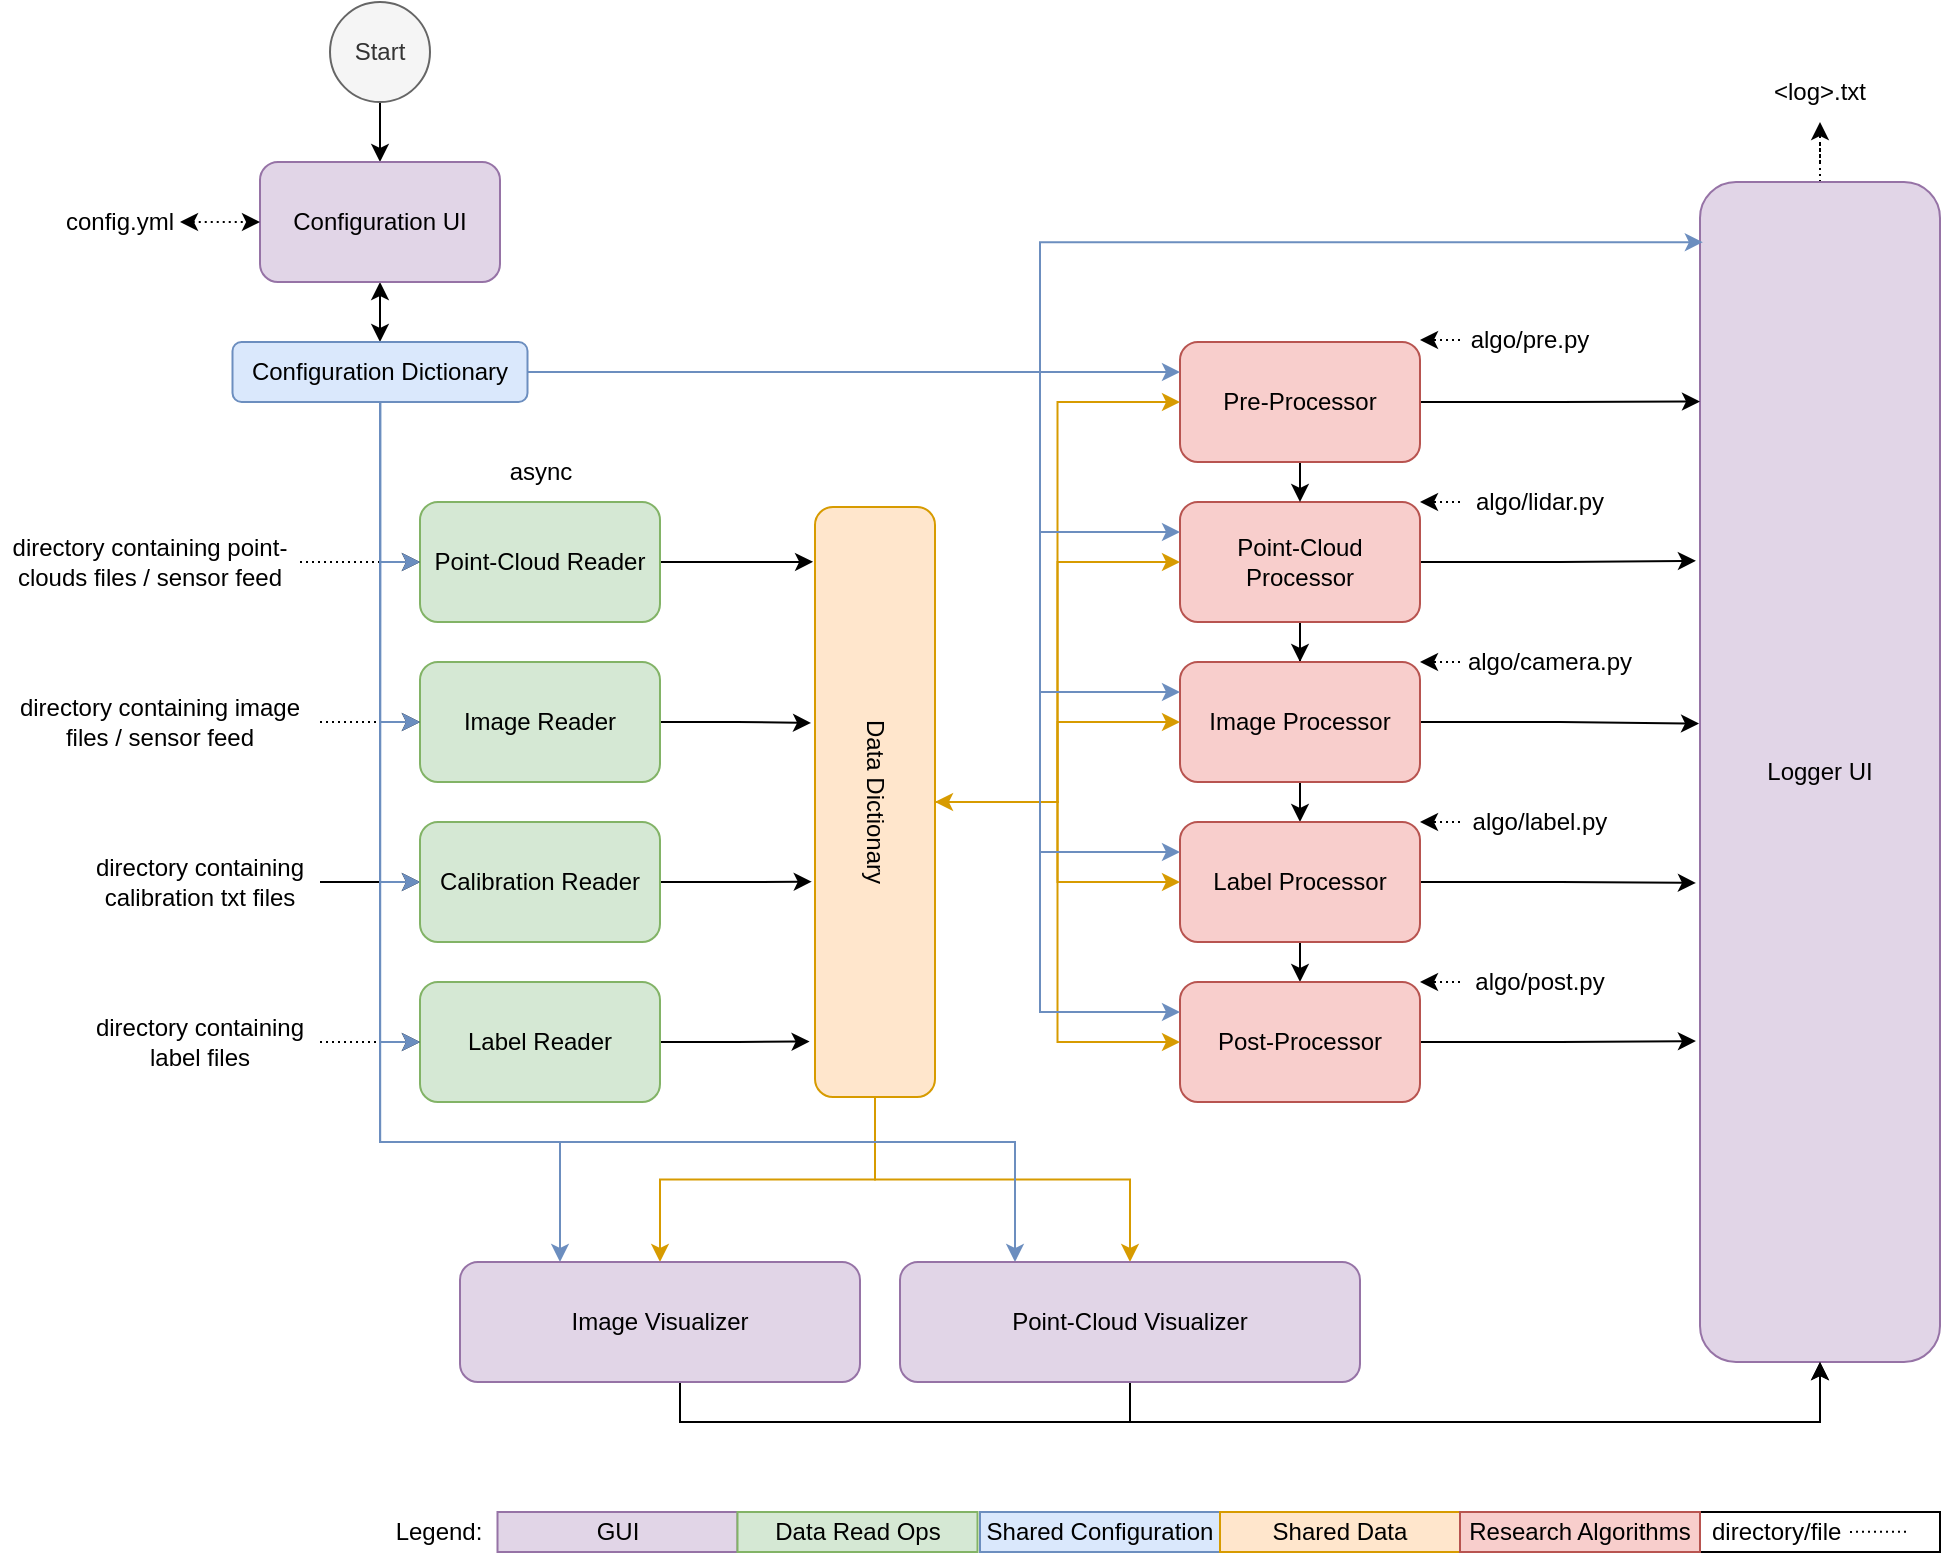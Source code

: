 <mxfile version="21.2.1" type="device">
  <diagram name="Page-1" id="Omv-Tu2xZPPuTJ6Xt_3R">
    <mxGraphModel dx="3028" dy="1258" grid="1" gridSize="10" guides="1" tooltips="1" connect="1" arrows="1" fold="1" page="1" pageScale="1" pageWidth="850" pageHeight="1100" math="0" shadow="0">
      <root>
        <mxCell id="0" />
        <mxCell id="1" parent="0" />
        <mxCell id="fe2A17owUirPmWQ9KxBR-4" style="edgeStyle=orthogonalEdgeStyle;rounded=0;orthogonalLoop=1;jettySize=auto;html=1;exitX=0.5;exitY=1;exitDx=0;exitDy=0;entryX=0.5;entryY=0;entryDx=0;entryDy=0;" edge="1" parent="1" source="fe2A17owUirPmWQ9KxBR-2" target="fe2A17owUirPmWQ9KxBR-3">
          <mxGeometry relative="1" as="geometry" />
        </mxCell>
        <mxCell id="fe2A17owUirPmWQ9KxBR-2" value="Start" style="ellipse;whiteSpace=wrap;html=1;aspect=fixed;fillColor=#f5f5f5;fontColor=#333333;strokeColor=#666666;" vertex="1" parent="1">
          <mxGeometry x="-405" y="210" width="50" height="50" as="geometry" />
        </mxCell>
        <mxCell id="fe2A17owUirPmWQ9KxBR-69" style="edgeStyle=orthogonalEdgeStyle;rounded=0;orthogonalLoop=1;jettySize=auto;html=1;entryX=0.5;entryY=0;entryDx=0;entryDy=0;startArrow=classic;startFill=1;" edge="1" parent="1" source="fe2A17owUirPmWQ9KxBR-3" target="fe2A17owUirPmWQ9KxBR-66">
          <mxGeometry relative="1" as="geometry" />
        </mxCell>
        <mxCell id="fe2A17owUirPmWQ9KxBR-3" value="Configuration UI" style="rounded=1;whiteSpace=wrap;html=1;fillColor=#e1d5e7;strokeColor=#9673a6;" vertex="1" parent="1">
          <mxGeometry x="-440" y="290" width="120" height="60" as="geometry" />
        </mxCell>
        <mxCell id="fe2A17owUirPmWQ9KxBR-5" value="config.yml" style="text;html=1;strokeColor=none;fillColor=none;align=center;verticalAlign=middle;whiteSpace=wrap;rounded=0;" vertex="1" parent="1">
          <mxGeometry x="-540" y="305" width="60" height="30" as="geometry" />
        </mxCell>
        <mxCell id="fe2A17owUirPmWQ9KxBR-10" style="edgeStyle=orthogonalEdgeStyle;rounded=0;orthogonalLoop=1;jettySize=auto;html=1;dashed=1;dashPattern=1 2;exitX=0.5;exitY=0;exitDx=0;exitDy=0;" edge="1" parent="1" source="fe2A17owUirPmWQ9KxBR-7" target="fe2A17owUirPmWQ9KxBR-9">
          <mxGeometry relative="1" as="geometry" />
        </mxCell>
        <mxCell id="fe2A17owUirPmWQ9KxBR-7" value="Logger UI" style="rounded=1;whiteSpace=wrap;html=1;fillColor=#e1d5e7;strokeColor=#9673a6;" vertex="1" parent="1">
          <mxGeometry x="280" y="300" width="120" height="590" as="geometry" />
        </mxCell>
        <mxCell id="fe2A17owUirPmWQ9KxBR-9" value="&amp;lt;log&amp;gt;.txt" style="text;html=1;strokeColor=none;fillColor=none;align=center;verticalAlign=middle;whiteSpace=wrap;rounded=0;" vertex="1" parent="1">
          <mxGeometry x="310" y="240" width="60" height="30" as="geometry" />
        </mxCell>
        <mxCell id="fe2A17owUirPmWQ9KxBR-46" style="edgeStyle=orthogonalEdgeStyle;rounded=0;orthogonalLoop=1;jettySize=auto;html=1;entryX=0.093;entryY=1.016;entryDx=0;entryDy=0;entryPerimeter=0;" edge="1" parent="1" source="fe2A17owUirPmWQ9KxBR-11" target="fe2A17owUirPmWQ9KxBR-45">
          <mxGeometry relative="1" as="geometry">
            <mxPoint x="-180" y="490" as="targetPoint" />
          </mxGeometry>
        </mxCell>
        <mxCell id="fe2A17owUirPmWQ9KxBR-11" value="Point-Cloud Reader" style="rounded=1;whiteSpace=wrap;html=1;fillColor=#d5e8d4;strokeColor=#82b366;" vertex="1" parent="1">
          <mxGeometry x="-360" y="460" width="120" height="60" as="geometry" />
        </mxCell>
        <mxCell id="fe2A17owUirPmWQ9KxBR-13" value="" style="endArrow=classic;startArrow=classic;html=1;rounded=0;exitX=1;exitY=0.5;exitDx=0;exitDy=0;entryX=0;entryY=0.5;entryDx=0;entryDy=0;dashed=1;dashPattern=1 2;" edge="1" parent="1" source="fe2A17owUirPmWQ9KxBR-5" target="fe2A17owUirPmWQ9KxBR-3">
          <mxGeometry width="50" height="50" relative="1" as="geometry">
            <mxPoint x="-350" y="260" as="sourcePoint" />
            <mxPoint x="-300" y="210" as="targetPoint" />
          </mxGeometry>
        </mxCell>
        <mxCell id="fe2A17owUirPmWQ9KxBR-49" style="edgeStyle=orthogonalEdgeStyle;rounded=0;orthogonalLoop=1;jettySize=auto;html=1;entryX=0.366;entryY=1.033;entryDx=0;entryDy=0;entryPerimeter=0;" edge="1" parent="1" source="fe2A17owUirPmWQ9KxBR-19" target="fe2A17owUirPmWQ9KxBR-45">
          <mxGeometry relative="1" as="geometry">
            <mxPoint x="-180" y="570" as="targetPoint" />
          </mxGeometry>
        </mxCell>
        <mxCell id="fe2A17owUirPmWQ9KxBR-19" value="Image Reader" style="rounded=1;whiteSpace=wrap;html=1;fillColor=#d5e8d4;strokeColor=#82b366;" vertex="1" parent="1">
          <mxGeometry x="-360" y="540" width="120" height="60" as="geometry" />
        </mxCell>
        <mxCell id="fe2A17owUirPmWQ9KxBR-51" style="edgeStyle=orthogonalEdgeStyle;rounded=0;orthogonalLoop=1;jettySize=auto;html=1;entryX=0.906;entryY=1.045;entryDx=0;entryDy=0;entryPerimeter=0;" edge="1" parent="1" source="fe2A17owUirPmWQ9KxBR-20" target="fe2A17owUirPmWQ9KxBR-45">
          <mxGeometry relative="1" as="geometry">
            <mxPoint x="-180" y="730" as="targetPoint" />
          </mxGeometry>
        </mxCell>
        <mxCell id="fe2A17owUirPmWQ9KxBR-20" value="Label Reader" style="rounded=1;whiteSpace=wrap;html=1;fillColor=#d5e8d4;strokeColor=#82b366;" vertex="1" parent="1">
          <mxGeometry x="-360" y="700" width="120" height="60" as="geometry" />
        </mxCell>
        <mxCell id="fe2A17owUirPmWQ9KxBR-23" style="edgeStyle=orthogonalEdgeStyle;rounded=0;orthogonalLoop=1;jettySize=auto;html=1;entryX=0;entryY=0.5;entryDx=0;entryDy=0;dashed=1;dashPattern=1 2;" edge="1" parent="1" source="fe2A17owUirPmWQ9KxBR-22" target="fe2A17owUirPmWQ9KxBR-11">
          <mxGeometry relative="1" as="geometry" />
        </mxCell>
        <mxCell id="fe2A17owUirPmWQ9KxBR-22" value="directory containing point-clouds files / sensor feed" style="text;html=1;strokeColor=none;fillColor=none;align=center;verticalAlign=middle;whiteSpace=wrap;rounded=0;" vertex="1" parent="1">
          <mxGeometry x="-570" y="475" width="150" height="30" as="geometry" />
        </mxCell>
        <mxCell id="fe2A17owUirPmWQ9KxBR-25" style="edgeStyle=orthogonalEdgeStyle;rounded=0;orthogonalLoop=1;jettySize=auto;html=1;entryX=0;entryY=0.5;entryDx=0;entryDy=0;dashed=1;dashPattern=1 2;" edge="1" parent="1" source="fe2A17owUirPmWQ9KxBR-24" target="fe2A17owUirPmWQ9KxBR-19">
          <mxGeometry relative="1" as="geometry" />
        </mxCell>
        <mxCell id="fe2A17owUirPmWQ9KxBR-24" value="directory containing image files / sensor feed" style="text;html=1;strokeColor=none;fillColor=none;align=center;verticalAlign=middle;whiteSpace=wrap;rounded=0;" vertex="1" parent="1">
          <mxGeometry x="-570" y="555" width="160" height="30" as="geometry" />
        </mxCell>
        <mxCell id="fe2A17owUirPmWQ9KxBR-27" style="edgeStyle=orthogonalEdgeStyle;rounded=0;orthogonalLoop=1;jettySize=auto;html=1;dashed=1;dashPattern=1 2;" edge="1" parent="1" source="fe2A17owUirPmWQ9KxBR-26" target="fe2A17owUirPmWQ9KxBR-20">
          <mxGeometry relative="1" as="geometry" />
        </mxCell>
        <mxCell id="fe2A17owUirPmWQ9KxBR-26" value="directory containing label files" style="text;html=1;strokeColor=none;fillColor=none;align=center;verticalAlign=middle;whiteSpace=wrap;rounded=0;" vertex="1" parent="1">
          <mxGeometry x="-530" y="715" width="120" height="30" as="geometry" />
        </mxCell>
        <mxCell id="fe2A17owUirPmWQ9KxBR-34" style="edgeStyle=orthogonalEdgeStyle;rounded=0;orthogonalLoop=1;jettySize=auto;html=1;exitX=0.5;exitY=1;exitDx=0;exitDy=0;" edge="1" parent="1" source="fe2A17owUirPmWQ9KxBR-28" target="fe2A17owUirPmWQ9KxBR-29">
          <mxGeometry relative="1" as="geometry" />
        </mxCell>
        <mxCell id="fe2A17owUirPmWQ9KxBR-110" style="edgeStyle=orthogonalEdgeStyle;rounded=0;orthogonalLoop=1;jettySize=auto;html=1;entryX=-0.017;entryY=0.321;entryDx=0;entryDy=0;entryPerimeter=0;" edge="1" parent="1" source="fe2A17owUirPmWQ9KxBR-28" target="fe2A17owUirPmWQ9KxBR-7">
          <mxGeometry relative="1" as="geometry" />
        </mxCell>
        <mxCell id="fe2A17owUirPmWQ9KxBR-28" value="Point-Cloud Processor" style="rounded=1;whiteSpace=wrap;html=1;fillColor=#f8cecc;strokeColor=#b85450;" vertex="1" parent="1">
          <mxGeometry x="20" y="460" width="120" height="60" as="geometry" />
        </mxCell>
        <mxCell id="fe2A17owUirPmWQ9KxBR-35" style="edgeStyle=orthogonalEdgeStyle;rounded=0;orthogonalLoop=1;jettySize=auto;html=1;exitX=0.5;exitY=1;exitDx=0;exitDy=0;entryX=0.5;entryY=0;entryDx=0;entryDy=0;" edge="1" parent="1" source="fe2A17owUirPmWQ9KxBR-29" target="fe2A17owUirPmWQ9KxBR-30">
          <mxGeometry relative="1" as="geometry" />
        </mxCell>
        <mxCell id="fe2A17owUirPmWQ9KxBR-111" style="edgeStyle=orthogonalEdgeStyle;rounded=0;orthogonalLoop=1;jettySize=auto;html=1;entryX=-0.004;entryY=0.459;entryDx=0;entryDy=0;entryPerimeter=0;" edge="1" parent="1" source="fe2A17owUirPmWQ9KxBR-29" target="fe2A17owUirPmWQ9KxBR-7">
          <mxGeometry relative="1" as="geometry" />
        </mxCell>
        <mxCell id="fe2A17owUirPmWQ9KxBR-29" value="Image Processor" style="rounded=1;whiteSpace=wrap;html=1;fillColor=#f8cecc;strokeColor=#b85450;" vertex="1" parent="1">
          <mxGeometry x="20" y="540" width="120" height="60" as="geometry" />
        </mxCell>
        <mxCell id="fe2A17owUirPmWQ9KxBR-41" style="edgeStyle=orthogonalEdgeStyle;rounded=0;orthogonalLoop=1;jettySize=auto;html=1;exitX=0.5;exitY=1;exitDx=0;exitDy=0;entryX=0.5;entryY=0;entryDx=0;entryDy=0;" edge="1" parent="1" source="fe2A17owUirPmWQ9KxBR-30" target="fe2A17owUirPmWQ9KxBR-32">
          <mxGeometry relative="1" as="geometry" />
        </mxCell>
        <mxCell id="fe2A17owUirPmWQ9KxBR-112" style="edgeStyle=orthogonalEdgeStyle;rounded=0;orthogonalLoop=1;jettySize=auto;html=1;entryX=-0.017;entryY=0.594;entryDx=0;entryDy=0;entryPerimeter=0;" edge="1" parent="1" source="fe2A17owUirPmWQ9KxBR-30" target="fe2A17owUirPmWQ9KxBR-7">
          <mxGeometry relative="1" as="geometry" />
        </mxCell>
        <mxCell id="fe2A17owUirPmWQ9KxBR-30" value="Label Processor" style="rounded=1;whiteSpace=wrap;html=1;fillColor=#f8cecc;strokeColor=#b85450;" vertex="1" parent="1">
          <mxGeometry x="20" y="620" width="120" height="60" as="geometry" />
        </mxCell>
        <mxCell id="fe2A17owUirPmWQ9KxBR-33" style="edgeStyle=orthogonalEdgeStyle;rounded=0;orthogonalLoop=1;jettySize=auto;html=1;exitX=0.5;exitY=1;exitDx=0;exitDy=0;entryX=0.5;entryY=0;entryDx=0;entryDy=0;" edge="1" parent="1" source="fe2A17owUirPmWQ9KxBR-31" target="fe2A17owUirPmWQ9KxBR-28">
          <mxGeometry relative="1" as="geometry" />
        </mxCell>
        <mxCell id="fe2A17owUirPmWQ9KxBR-109" style="edgeStyle=orthogonalEdgeStyle;rounded=0;orthogonalLoop=1;jettySize=auto;html=1;entryX=0;entryY=0.186;entryDx=0;entryDy=0;entryPerimeter=0;" edge="1" parent="1" source="fe2A17owUirPmWQ9KxBR-31" target="fe2A17owUirPmWQ9KxBR-7">
          <mxGeometry relative="1" as="geometry" />
        </mxCell>
        <mxCell id="fe2A17owUirPmWQ9KxBR-31" value="Pre-Processor" style="rounded=1;whiteSpace=wrap;html=1;fillColor=#f8cecc;strokeColor=#b85450;" vertex="1" parent="1">
          <mxGeometry x="20" y="380" width="120" height="60" as="geometry" />
        </mxCell>
        <mxCell id="fe2A17owUirPmWQ9KxBR-113" style="edgeStyle=orthogonalEdgeStyle;rounded=0;orthogonalLoop=1;jettySize=auto;html=1;entryX=-0.017;entryY=0.728;entryDx=0;entryDy=0;entryPerimeter=0;" edge="1" parent="1" source="fe2A17owUirPmWQ9KxBR-32" target="fe2A17owUirPmWQ9KxBR-7">
          <mxGeometry relative="1" as="geometry" />
        </mxCell>
        <mxCell id="fe2A17owUirPmWQ9KxBR-32" value="Post-Processor" style="rounded=1;whiteSpace=wrap;html=1;fillColor=#f8cecc;strokeColor=#b85450;" vertex="1" parent="1">
          <mxGeometry x="20" y="700" width="120" height="60" as="geometry" />
        </mxCell>
        <mxCell id="fe2A17owUirPmWQ9KxBR-39" style="edgeStyle=orthogonalEdgeStyle;rounded=0;orthogonalLoop=1;jettySize=auto;html=1;entryX=0;entryY=0.5;entryDx=0;entryDy=0;" edge="1" parent="1" source="fe2A17owUirPmWQ9KxBR-37" target="fe2A17owUirPmWQ9KxBR-38">
          <mxGeometry relative="1" as="geometry" />
        </mxCell>
        <mxCell id="fe2A17owUirPmWQ9KxBR-37" value="directory containing calibration txt files" style="text;html=1;strokeColor=none;fillColor=none;align=center;verticalAlign=middle;whiteSpace=wrap;rounded=0;" vertex="1" parent="1">
          <mxGeometry x="-530" y="635" width="120" height="30" as="geometry" />
        </mxCell>
        <mxCell id="fe2A17owUirPmWQ9KxBR-50" style="edgeStyle=orthogonalEdgeStyle;rounded=0;orthogonalLoop=1;jettySize=auto;html=1;entryX=0.635;entryY=1.027;entryDx=0;entryDy=0;entryPerimeter=0;" edge="1" parent="1" source="fe2A17owUirPmWQ9KxBR-38" target="fe2A17owUirPmWQ9KxBR-45">
          <mxGeometry relative="1" as="geometry">
            <mxPoint x="-180" y="650" as="targetPoint" />
          </mxGeometry>
        </mxCell>
        <mxCell id="fe2A17owUirPmWQ9KxBR-38" value="Calibration Reader" style="rounded=1;whiteSpace=wrap;html=1;fillColor=#d5e8d4;strokeColor=#82b366;" vertex="1" parent="1">
          <mxGeometry x="-360" y="620" width="120" height="60" as="geometry" />
        </mxCell>
        <mxCell id="fe2A17owUirPmWQ9KxBR-60" style="edgeStyle=orthogonalEdgeStyle;rounded=0;orthogonalLoop=1;jettySize=auto;html=1;entryX=0;entryY=0.5;entryDx=0;entryDy=0;startArrow=classic;startFill=1;fillColor=#ffe6cc;strokeColor=#d79b00;" edge="1" parent="1" source="fe2A17owUirPmWQ9KxBR-45" target="fe2A17owUirPmWQ9KxBR-31">
          <mxGeometry relative="1" as="geometry" />
        </mxCell>
        <mxCell id="fe2A17owUirPmWQ9KxBR-61" style="edgeStyle=orthogonalEdgeStyle;rounded=0;orthogonalLoop=1;jettySize=auto;html=1;entryX=0;entryY=0.5;entryDx=0;entryDy=0;fillColor=#ffe6cc;strokeColor=#d79b00;" edge="1" parent="1" source="fe2A17owUirPmWQ9KxBR-45" target="fe2A17owUirPmWQ9KxBR-28">
          <mxGeometry relative="1" as="geometry" />
        </mxCell>
        <mxCell id="fe2A17owUirPmWQ9KxBR-62" style="edgeStyle=orthogonalEdgeStyle;rounded=0;orthogonalLoop=1;jettySize=auto;html=1;fillColor=#ffe6cc;strokeColor=#d79b00;" edge="1" parent="1" source="fe2A17owUirPmWQ9KxBR-45" target="fe2A17owUirPmWQ9KxBR-29">
          <mxGeometry relative="1" as="geometry" />
        </mxCell>
        <mxCell id="fe2A17owUirPmWQ9KxBR-63" style="edgeStyle=orthogonalEdgeStyle;rounded=0;orthogonalLoop=1;jettySize=auto;html=1;entryX=0;entryY=0.5;entryDx=0;entryDy=0;fillColor=#ffe6cc;strokeColor=#d79b00;" edge="1" parent="1" source="fe2A17owUirPmWQ9KxBR-45" target="fe2A17owUirPmWQ9KxBR-30">
          <mxGeometry relative="1" as="geometry" />
        </mxCell>
        <mxCell id="fe2A17owUirPmWQ9KxBR-64" style="edgeStyle=orthogonalEdgeStyle;rounded=0;orthogonalLoop=1;jettySize=auto;html=1;entryX=0;entryY=0.5;entryDx=0;entryDy=0;fillColor=#ffe6cc;strokeColor=#d79b00;" edge="1" parent="1" source="fe2A17owUirPmWQ9KxBR-45" target="fe2A17owUirPmWQ9KxBR-32">
          <mxGeometry relative="1" as="geometry" />
        </mxCell>
        <mxCell id="fe2A17owUirPmWQ9KxBR-78" style="edgeStyle=orthogonalEdgeStyle;rounded=0;orthogonalLoop=1;jettySize=auto;html=1;fillColor=#ffe6cc;strokeColor=#d79b00;" edge="1" parent="1" source="fe2A17owUirPmWQ9KxBR-45" target="fe2A17owUirPmWQ9KxBR-76">
          <mxGeometry relative="1" as="geometry" />
        </mxCell>
        <mxCell id="fe2A17owUirPmWQ9KxBR-79" style="edgeStyle=orthogonalEdgeStyle;rounded=0;orthogonalLoop=1;jettySize=auto;html=1;fillColor=#ffe6cc;strokeColor=#d79b00;" edge="1" parent="1" source="fe2A17owUirPmWQ9KxBR-45" target="fe2A17owUirPmWQ9KxBR-75">
          <mxGeometry relative="1" as="geometry" />
        </mxCell>
        <mxCell id="fe2A17owUirPmWQ9KxBR-45" value="Data Dictionary" style="rounded=1;whiteSpace=wrap;html=1;rotation=90;fillColor=#ffe6cc;strokeColor=#d79b00;" vertex="1" parent="1">
          <mxGeometry x="-280" y="580" width="295" height="60" as="geometry" />
        </mxCell>
        <mxCell id="fe2A17owUirPmWQ9KxBR-65" value="async" style="text;html=1;align=center;verticalAlign=middle;resizable=0;points=[];autosize=1;strokeColor=none;fillColor=none;" vertex="1" parent="1">
          <mxGeometry x="-325" y="430" width="50" height="30" as="geometry" />
        </mxCell>
        <mxCell id="fe2A17owUirPmWQ9KxBR-70" style="edgeStyle=orthogonalEdgeStyle;rounded=0;orthogonalLoop=1;jettySize=auto;html=1;exitX=0.5;exitY=1;exitDx=0;exitDy=0;entryX=0;entryY=0.5;entryDx=0;entryDy=0;fillColor=#dae8fc;strokeColor=#6c8ebf;" edge="1" parent="1" source="fe2A17owUirPmWQ9KxBR-66" target="fe2A17owUirPmWQ9KxBR-11">
          <mxGeometry relative="1" as="geometry" />
        </mxCell>
        <mxCell id="fe2A17owUirPmWQ9KxBR-71" style="edgeStyle=orthogonalEdgeStyle;rounded=0;orthogonalLoop=1;jettySize=auto;html=1;entryX=0;entryY=0.5;entryDx=0;entryDy=0;fillColor=#dae8fc;strokeColor=#6c8ebf;" edge="1" parent="1" source="fe2A17owUirPmWQ9KxBR-66" target="fe2A17owUirPmWQ9KxBR-19">
          <mxGeometry relative="1" as="geometry" />
        </mxCell>
        <mxCell id="fe2A17owUirPmWQ9KxBR-72" style="edgeStyle=orthogonalEdgeStyle;rounded=0;orthogonalLoop=1;jettySize=auto;html=1;entryX=0;entryY=0.5;entryDx=0;entryDy=0;fillColor=#dae8fc;strokeColor=#6c8ebf;" edge="1" parent="1" source="fe2A17owUirPmWQ9KxBR-66" target="fe2A17owUirPmWQ9KxBR-38">
          <mxGeometry relative="1" as="geometry" />
        </mxCell>
        <mxCell id="fe2A17owUirPmWQ9KxBR-73" style="edgeStyle=orthogonalEdgeStyle;rounded=0;orthogonalLoop=1;jettySize=auto;html=1;entryX=0;entryY=0.5;entryDx=0;entryDy=0;fillColor=#dae8fc;strokeColor=#6c8ebf;" edge="1" parent="1" source="fe2A17owUirPmWQ9KxBR-66" target="fe2A17owUirPmWQ9KxBR-20">
          <mxGeometry relative="1" as="geometry" />
        </mxCell>
        <mxCell id="fe2A17owUirPmWQ9KxBR-74" style="edgeStyle=orthogonalEdgeStyle;rounded=0;orthogonalLoop=1;jettySize=auto;html=1;entryX=0;entryY=0.25;entryDx=0;entryDy=0;fillColor=#dae8fc;strokeColor=#6c8ebf;" edge="1" parent="1" source="fe2A17owUirPmWQ9KxBR-66" target="fe2A17owUirPmWQ9KxBR-31">
          <mxGeometry relative="1" as="geometry" />
        </mxCell>
        <mxCell id="fe2A17owUirPmWQ9KxBR-118" style="edgeStyle=orthogonalEdgeStyle;rounded=0;orthogonalLoop=1;jettySize=auto;html=1;entryX=0;entryY=0.25;entryDx=0;entryDy=0;fillColor=#dae8fc;strokeColor=#6c8ebf;" edge="1" parent="1" source="fe2A17owUirPmWQ9KxBR-66" target="fe2A17owUirPmWQ9KxBR-28">
          <mxGeometry relative="1" as="geometry">
            <Array as="points">
              <mxPoint x="-50" y="395" />
              <mxPoint x="-50" y="475" />
            </Array>
          </mxGeometry>
        </mxCell>
        <mxCell id="fe2A17owUirPmWQ9KxBR-119" style="edgeStyle=orthogonalEdgeStyle;rounded=0;orthogonalLoop=1;jettySize=auto;html=1;entryX=0;entryY=0.25;entryDx=0;entryDy=0;fillColor=#dae8fc;strokeColor=#6c8ebf;" edge="1" parent="1" source="fe2A17owUirPmWQ9KxBR-66" target="fe2A17owUirPmWQ9KxBR-29">
          <mxGeometry relative="1" as="geometry">
            <Array as="points">
              <mxPoint x="-50" y="395" />
              <mxPoint x="-50" y="555" />
            </Array>
          </mxGeometry>
        </mxCell>
        <mxCell id="fe2A17owUirPmWQ9KxBR-120" style="edgeStyle=orthogonalEdgeStyle;rounded=0;orthogonalLoop=1;jettySize=auto;html=1;entryX=0;entryY=0.25;entryDx=0;entryDy=0;fillColor=#dae8fc;strokeColor=#6c8ebf;" edge="1" parent="1" source="fe2A17owUirPmWQ9KxBR-66" target="fe2A17owUirPmWQ9KxBR-30">
          <mxGeometry relative="1" as="geometry">
            <Array as="points">
              <mxPoint x="-50" y="395" />
              <mxPoint x="-50" y="635" />
            </Array>
          </mxGeometry>
        </mxCell>
        <mxCell id="fe2A17owUirPmWQ9KxBR-121" style="edgeStyle=orthogonalEdgeStyle;rounded=0;orthogonalLoop=1;jettySize=auto;html=1;entryX=0;entryY=0.25;entryDx=0;entryDy=0;fillColor=#dae8fc;strokeColor=#6c8ebf;" edge="1" parent="1" source="fe2A17owUirPmWQ9KxBR-66" target="fe2A17owUirPmWQ9KxBR-32">
          <mxGeometry relative="1" as="geometry">
            <Array as="points">
              <mxPoint x="-50" y="395" />
              <mxPoint x="-50" y="715" />
            </Array>
          </mxGeometry>
        </mxCell>
        <mxCell id="fe2A17owUirPmWQ9KxBR-122" style="edgeStyle=orthogonalEdgeStyle;rounded=0;orthogonalLoop=1;jettySize=auto;html=1;entryX=0.25;entryY=0;entryDx=0;entryDy=0;fillColor=#dae8fc;strokeColor=#6c8ebf;" edge="1" parent="1" source="fe2A17owUirPmWQ9KxBR-66" target="fe2A17owUirPmWQ9KxBR-76">
          <mxGeometry relative="1" as="geometry">
            <Array as="points">
              <mxPoint x="-380" y="780" />
              <mxPoint x="-290" y="780" />
            </Array>
          </mxGeometry>
        </mxCell>
        <mxCell id="fe2A17owUirPmWQ9KxBR-123" style="edgeStyle=orthogonalEdgeStyle;rounded=0;orthogonalLoop=1;jettySize=auto;html=1;entryX=0.25;entryY=0;entryDx=0;entryDy=0;fillColor=#dae8fc;strokeColor=#6c8ebf;" edge="1" parent="1" source="fe2A17owUirPmWQ9KxBR-66" target="fe2A17owUirPmWQ9KxBR-75">
          <mxGeometry relative="1" as="geometry">
            <Array as="points">
              <mxPoint x="-380" y="780" />
              <mxPoint x="-62" y="780" />
            </Array>
          </mxGeometry>
        </mxCell>
        <mxCell id="fe2A17owUirPmWQ9KxBR-129" style="edgeStyle=orthogonalEdgeStyle;rounded=0;orthogonalLoop=1;jettySize=auto;html=1;entryX=0.012;entryY=0.051;entryDx=0;entryDy=0;entryPerimeter=0;fillColor=#dae8fc;strokeColor=#6c8ebf;" edge="1" parent="1" source="fe2A17owUirPmWQ9KxBR-66" target="fe2A17owUirPmWQ9KxBR-7">
          <mxGeometry relative="1" as="geometry">
            <Array as="points">
              <mxPoint x="-50" y="395" />
              <mxPoint x="-50" y="330" />
            </Array>
          </mxGeometry>
        </mxCell>
        <mxCell id="fe2A17owUirPmWQ9KxBR-66" value="Configuration Dictionary" style="rounded=1;whiteSpace=wrap;html=1;rotation=0;fillColor=#dae8fc;strokeColor=#6c8ebf;" vertex="1" parent="1">
          <mxGeometry x="-453.75" y="380" width="147.5" height="30" as="geometry" />
        </mxCell>
        <mxCell id="fe2A17owUirPmWQ9KxBR-115" style="edgeStyle=orthogonalEdgeStyle;rounded=0;orthogonalLoop=1;jettySize=auto;html=1;entryX=0.5;entryY=1;entryDx=0;entryDy=0;exitX=0.5;exitY=1;exitDx=0;exitDy=0;" edge="1" parent="1" source="fe2A17owUirPmWQ9KxBR-75" target="fe2A17owUirPmWQ9KxBR-7">
          <mxGeometry relative="1" as="geometry" />
        </mxCell>
        <mxCell id="fe2A17owUirPmWQ9KxBR-75" value="Point-Cloud Visualizer" style="rounded=1;whiteSpace=wrap;html=1;fillColor=#e1d5e7;strokeColor=#9673a6;" vertex="1" parent="1">
          <mxGeometry x="-120" y="840" width="230" height="60" as="geometry" />
        </mxCell>
        <mxCell id="fe2A17owUirPmWQ9KxBR-117" style="edgeStyle=orthogonalEdgeStyle;rounded=0;orthogonalLoop=1;jettySize=auto;html=1;entryX=0.5;entryY=1;entryDx=0;entryDy=0;" edge="1" parent="1" source="fe2A17owUirPmWQ9KxBR-76" target="fe2A17owUirPmWQ9KxBR-7">
          <mxGeometry relative="1" as="geometry">
            <Array as="points">
              <mxPoint x="-230" y="920" />
              <mxPoint x="340" y="920" />
            </Array>
          </mxGeometry>
        </mxCell>
        <mxCell id="fe2A17owUirPmWQ9KxBR-76" value="Image Visualizer" style="rounded=1;whiteSpace=wrap;html=1;fillColor=#e1d5e7;strokeColor=#9673a6;" vertex="1" parent="1">
          <mxGeometry x="-340" y="840" width="200" height="60" as="geometry" />
        </mxCell>
        <mxCell id="fe2A17owUirPmWQ9KxBR-96" value="algo/camera.py" style="text;html=1;strokeColor=none;fillColor=none;align=center;verticalAlign=middle;whiteSpace=wrap;rounded=0;" vertex="1" parent="1">
          <mxGeometry x="160" y="525" width="90" height="30" as="geometry" />
        </mxCell>
        <mxCell id="fe2A17owUirPmWQ9KxBR-97" value="" style="endArrow=classic;html=1;rounded=0;exitX=0;exitY=0.5;exitDx=0;exitDy=0;entryX=1;entryY=0;entryDx=0;entryDy=0;dashed=1;dashPattern=1 2;" edge="1" source="fe2A17owUirPmWQ9KxBR-96" parent="1">
          <mxGeometry width="50" height="50" relative="1" as="geometry">
            <mxPoint x="60" y="640" as="sourcePoint" />
            <mxPoint x="140" y="540" as="targetPoint" />
          </mxGeometry>
        </mxCell>
        <mxCell id="fe2A17owUirPmWQ9KxBR-98" value="algo/lidar.py" style="text;html=1;strokeColor=none;fillColor=none;align=center;verticalAlign=middle;whiteSpace=wrap;rounded=0;" vertex="1" parent="1">
          <mxGeometry x="160" y="445" width="80" height="30" as="geometry" />
        </mxCell>
        <mxCell id="fe2A17owUirPmWQ9KxBR-99" value="" style="endArrow=classic;html=1;rounded=0;exitX=0;exitY=0.5;exitDx=0;exitDy=0;entryX=1;entryY=0;entryDx=0;entryDy=0;dashed=1;dashPattern=1 2;" edge="1" source="fe2A17owUirPmWQ9KxBR-98" parent="1">
          <mxGeometry width="50" height="50" relative="1" as="geometry">
            <mxPoint x="60" y="560" as="sourcePoint" />
            <mxPoint x="140" y="460" as="targetPoint" />
          </mxGeometry>
        </mxCell>
        <mxCell id="fe2A17owUirPmWQ9KxBR-100" value="algo/pre.py" style="text;html=1;strokeColor=none;fillColor=none;align=center;verticalAlign=middle;whiteSpace=wrap;rounded=0;" vertex="1" parent="1">
          <mxGeometry x="160" y="364" width="70" height="30" as="geometry" />
        </mxCell>
        <mxCell id="fe2A17owUirPmWQ9KxBR-101" value="" style="endArrow=classic;html=1;rounded=0;exitX=0;exitY=0.5;exitDx=0;exitDy=0;entryX=1;entryY=0;entryDx=0;entryDy=0;dashed=1;dashPattern=1 2;" edge="1" source="fe2A17owUirPmWQ9KxBR-100" parent="1">
          <mxGeometry width="50" height="50" relative="1" as="geometry">
            <mxPoint x="60" y="479" as="sourcePoint" />
            <mxPoint x="140" y="379" as="targetPoint" />
          </mxGeometry>
        </mxCell>
        <mxCell id="fe2A17owUirPmWQ9KxBR-104" value="" style="endArrow=classic;html=1;rounded=0;exitX=0;exitY=0.5;exitDx=0;exitDy=0;entryX=1;entryY=0;entryDx=0;entryDy=0;dashed=1;dashPattern=1 2;" edge="1" source="fe2A17owUirPmWQ9KxBR-105" parent="1">
          <mxGeometry width="50" height="50" relative="1" as="geometry">
            <mxPoint x="60" y="720" as="sourcePoint" />
            <mxPoint x="140" y="620" as="targetPoint" />
          </mxGeometry>
        </mxCell>
        <mxCell id="fe2A17owUirPmWQ9KxBR-105" value="algo/label.py" style="text;html=1;strokeColor=none;fillColor=none;align=center;verticalAlign=middle;whiteSpace=wrap;rounded=0;" vertex="1" parent="1">
          <mxGeometry x="160" y="605" width="80" height="30" as="geometry" />
        </mxCell>
        <mxCell id="fe2A17owUirPmWQ9KxBR-106" value="" style="endArrow=classic;html=1;rounded=0;exitX=0;exitY=0.5;exitDx=0;exitDy=0;entryX=1;entryY=0;entryDx=0;entryDy=0;dashed=1;dashPattern=1 2;" edge="1" source="fe2A17owUirPmWQ9KxBR-107" parent="1">
          <mxGeometry width="50" height="50" relative="1" as="geometry">
            <mxPoint x="60" y="800" as="sourcePoint" />
            <mxPoint x="140" y="700" as="targetPoint" />
          </mxGeometry>
        </mxCell>
        <mxCell id="fe2A17owUirPmWQ9KxBR-107" value="algo/post.py" style="text;html=1;strokeColor=none;fillColor=none;align=center;verticalAlign=middle;whiteSpace=wrap;rounded=0;" vertex="1" parent="1">
          <mxGeometry x="160" y="685" width="80" height="30" as="geometry" />
        </mxCell>
        <mxCell id="fe2A17owUirPmWQ9KxBR-130" value="GUI" style="rounded=0;whiteSpace=wrap;html=1;fillColor=#e1d5e7;strokeColor=#9673a6;" vertex="1" parent="1">
          <mxGeometry x="-321.25" y="965" width="120" height="20" as="geometry" />
        </mxCell>
        <mxCell id="fe2A17owUirPmWQ9KxBR-131" value="Data Read Ops" style="rounded=0;whiteSpace=wrap;html=1;fillColor=#d5e8d4;strokeColor=#82b366;" vertex="1" parent="1">
          <mxGeometry x="-201.25" y="965" width="120" height="20" as="geometry" />
        </mxCell>
        <mxCell id="fe2A17owUirPmWQ9KxBR-132" value="Shared Configuration" style="rounded=0;whiteSpace=wrap;html=1;fillColor=#dae8fc;strokeColor=#6c8ebf;" vertex="1" parent="1">
          <mxGeometry x="-80" y="965" width="120" height="20" as="geometry" />
        </mxCell>
        <mxCell id="fe2A17owUirPmWQ9KxBR-133" value="Shared Data" style="rounded=0;whiteSpace=wrap;html=1;fillColor=#ffe6cc;strokeColor=#d79b00;" vertex="1" parent="1">
          <mxGeometry x="40" y="965" width="120" height="20" as="geometry" />
        </mxCell>
        <mxCell id="fe2A17owUirPmWQ9KxBR-137" value="" style="group" vertex="1" connectable="0" parent="1">
          <mxGeometry x="280" y="965" width="120" height="20" as="geometry" />
        </mxCell>
        <mxCell id="fe2A17owUirPmWQ9KxBR-136" value="directory/file" style="rounded=0;whiteSpace=wrap;html=1;fillColor=none;strokeColor=default;align=left;spacingLeft=4;" vertex="1" parent="fe2A17owUirPmWQ9KxBR-137">
          <mxGeometry width="120" height="20" as="geometry" />
        </mxCell>
        <mxCell id="fe2A17owUirPmWQ9KxBR-135" style="edgeStyle=orthogonalEdgeStyle;rounded=0;orthogonalLoop=1;jettySize=auto;html=1;dashed=1;dashPattern=1 2;endArrow=none;endFill=0;" edge="1" parent="fe2A17owUirPmWQ9KxBR-137">
          <mxGeometry relative="1" as="geometry">
            <mxPoint x="75" y="9.94" as="sourcePoint" />
            <mxPoint x="105" y="10.1" as="targetPoint" />
          </mxGeometry>
        </mxCell>
        <mxCell id="fe2A17owUirPmWQ9KxBR-138" value="Legend:" style="text;html=1;align=center;verticalAlign=middle;resizable=0;points=[];autosize=1;strokeColor=none;fillColor=none;" vertex="1" parent="1">
          <mxGeometry x="-386.25" y="960" width="70" height="30" as="geometry" />
        </mxCell>
        <mxCell id="fe2A17owUirPmWQ9KxBR-139" value="Research Algorithms" style="rounded=0;whiteSpace=wrap;html=1;fillColor=#f8cecc;strokeColor=#b85450;" vertex="1" parent="1">
          <mxGeometry x="160" y="965" width="120" height="20" as="geometry" />
        </mxCell>
      </root>
    </mxGraphModel>
  </diagram>
</mxfile>
